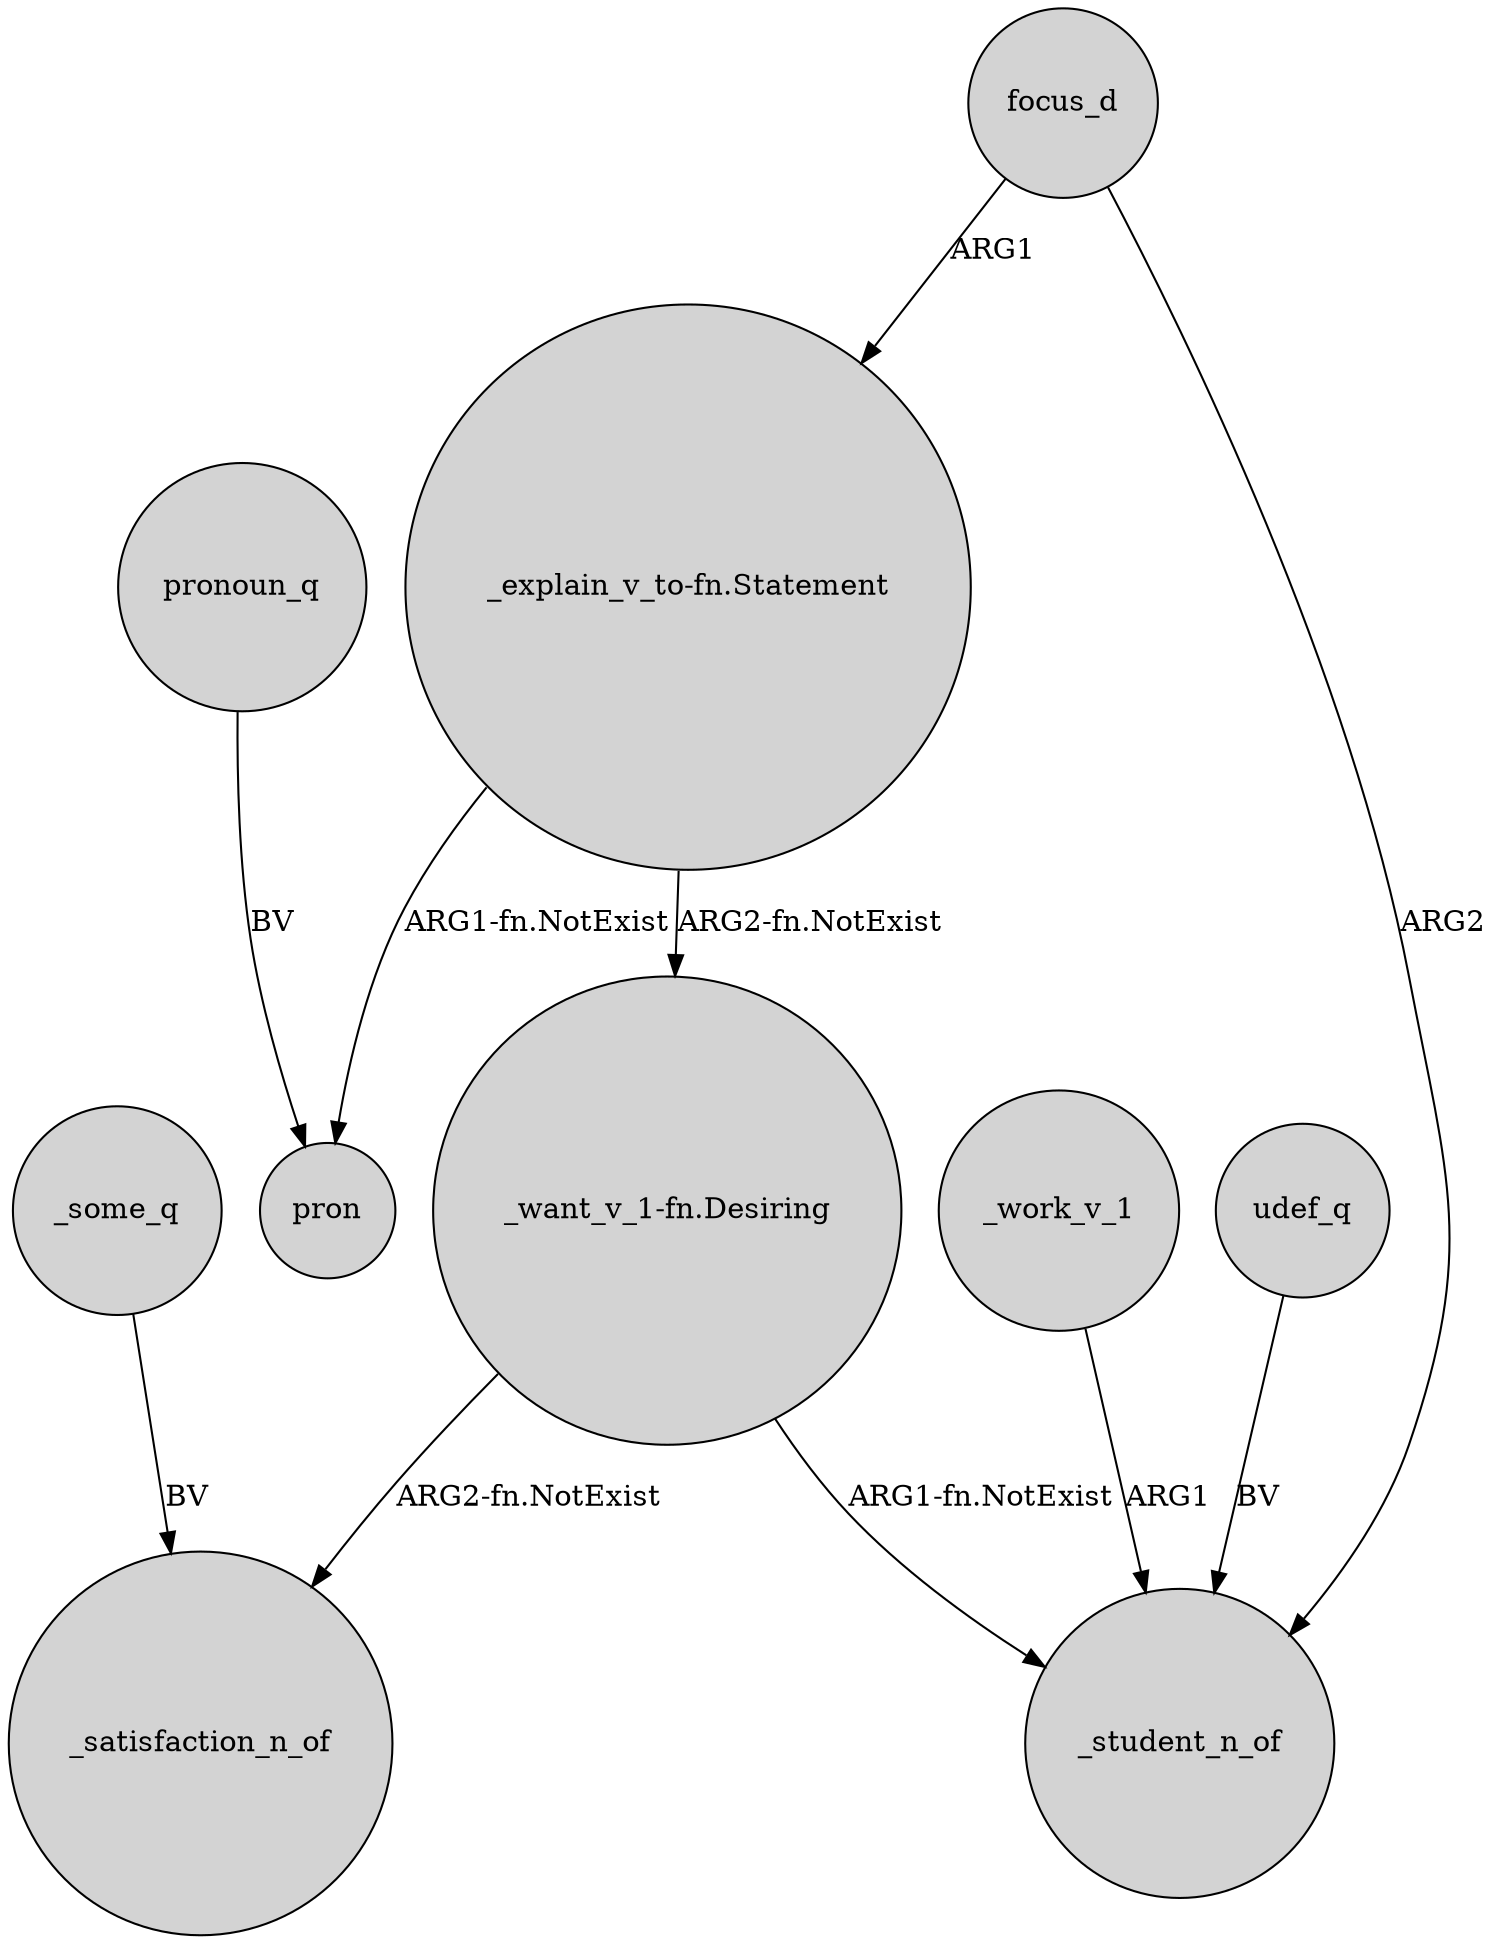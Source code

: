 digraph {
	node [shape=circle style=filled]
	focus_d -> "_explain_v_to-fn.Statement" [label=ARG1]
	"_explain_v_to-fn.Statement" -> pron [label="ARG1-fn.NotExist"]
	_some_q -> _satisfaction_n_of [label=BV]
	_work_v_1 -> _student_n_of [label=ARG1]
	focus_d -> _student_n_of [label=ARG2]
	"_explain_v_to-fn.Statement" -> "_want_v_1-fn.Desiring" [label="ARG2-fn.NotExist"]
	"_want_v_1-fn.Desiring" -> _student_n_of [label="ARG1-fn.NotExist"]
	"_want_v_1-fn.Desiring" -> _satisfaction_n_of [label="ARG2-fn.NotExist"]
	udef_q -> _student_n_of [label=BV]
	pronoun_q -> pron [label=BV]
}
